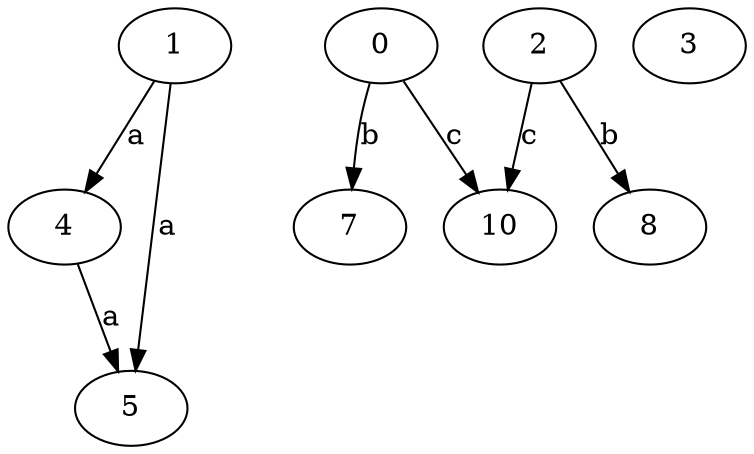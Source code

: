 strict digraph  {
4;
0;
1;
2;
5;
7;
8;
3;
10;
4 -> 5  [label=a];
0 -> 7  [label=b];
0 -> 10  [label=c];
1 -> 4  [label=a];
1 -> 5  [label=a];
2 -> 8  [label=b];
2 -> 10  [label=c];
}
